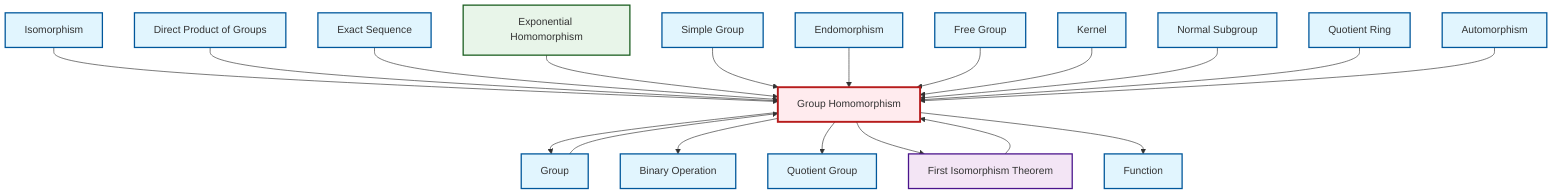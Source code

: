 graph TD
    classDef definition fill:#e1f5fe,stroke:#01579b,stroke-width:2px
    classDef theorem fill:#f3e5f5,stroke:#4a148c,stroke-width:2px
    classDef axiom fill:#fff3e0,stroke:#e65100,stroke-width:2px
    classDef example fill:#e8f5e9,stroke:#1b5e20,stroke-width:2px
    classDef current fill:#ffebee,stroke:#b71c1c,stroke-width:3px
    def-exact-sequence["Exact Sequence"]:::definition
    def-endomorphism["Endomorphism"]:::definition
    def-quotient-ring["Quotient Ring"]:::definition
    def-direct-product["Direct Product of Groups"]:::definition
    def-function["Function"]:::definition
    def-group["Group"]:::definition
    def-kernel["Kernel"]:::definition
    def-normal-subgroup["Normal Subgroup"]:::definition
    def-automorphism["Automorphism"]:::definition
    thm-first-isomorphism["First Isomorphism Theorem"]:::theorem
    def-free-group["Free Group"]:::definition
    def-homomorphism["Group Homomorphism"]:::definition
    def-simple-group["Simple Group"]:::definition
    def-isomorphism["Isomorphism"]:::definition
    ex-exponential-homomorphism["Exponential Homomorphism"]:::example
    def-quotient-group["Quotient Group"]:::definition
    def-binary-operation["Binary Operation"]:::definition
    def-isomorphism --> def-homomorphism
    def-direct-product --> def-homomorphism
    def-exact-sequence --> def-homomorphism
    def-homomorphism --> def-group
    ex-exponential-homomorphism --> def-homomorphism
    def-homomorphism --> def-binary-operation
    def-group --> def-homomorphism
    def-homomorphism --> def-quotient-group
    def-simple-group --> def-homomorphism
    def-endomorphism --> def-homomorphism
    def-free-group --> def-homomorphism
    def-kernel --> def-homomorphism
    def-normal-subgroup --> def-homomorphism
    def-quotient-ring --> def-homomorphism
    thm-first-isomorphism --> def-homomorphism
    def-homomorphism --> thm-first-isomorphism
    def-homomorphism --> def-function
    def-automorphism --> def-homomorphism
    class def-homomorphism current
